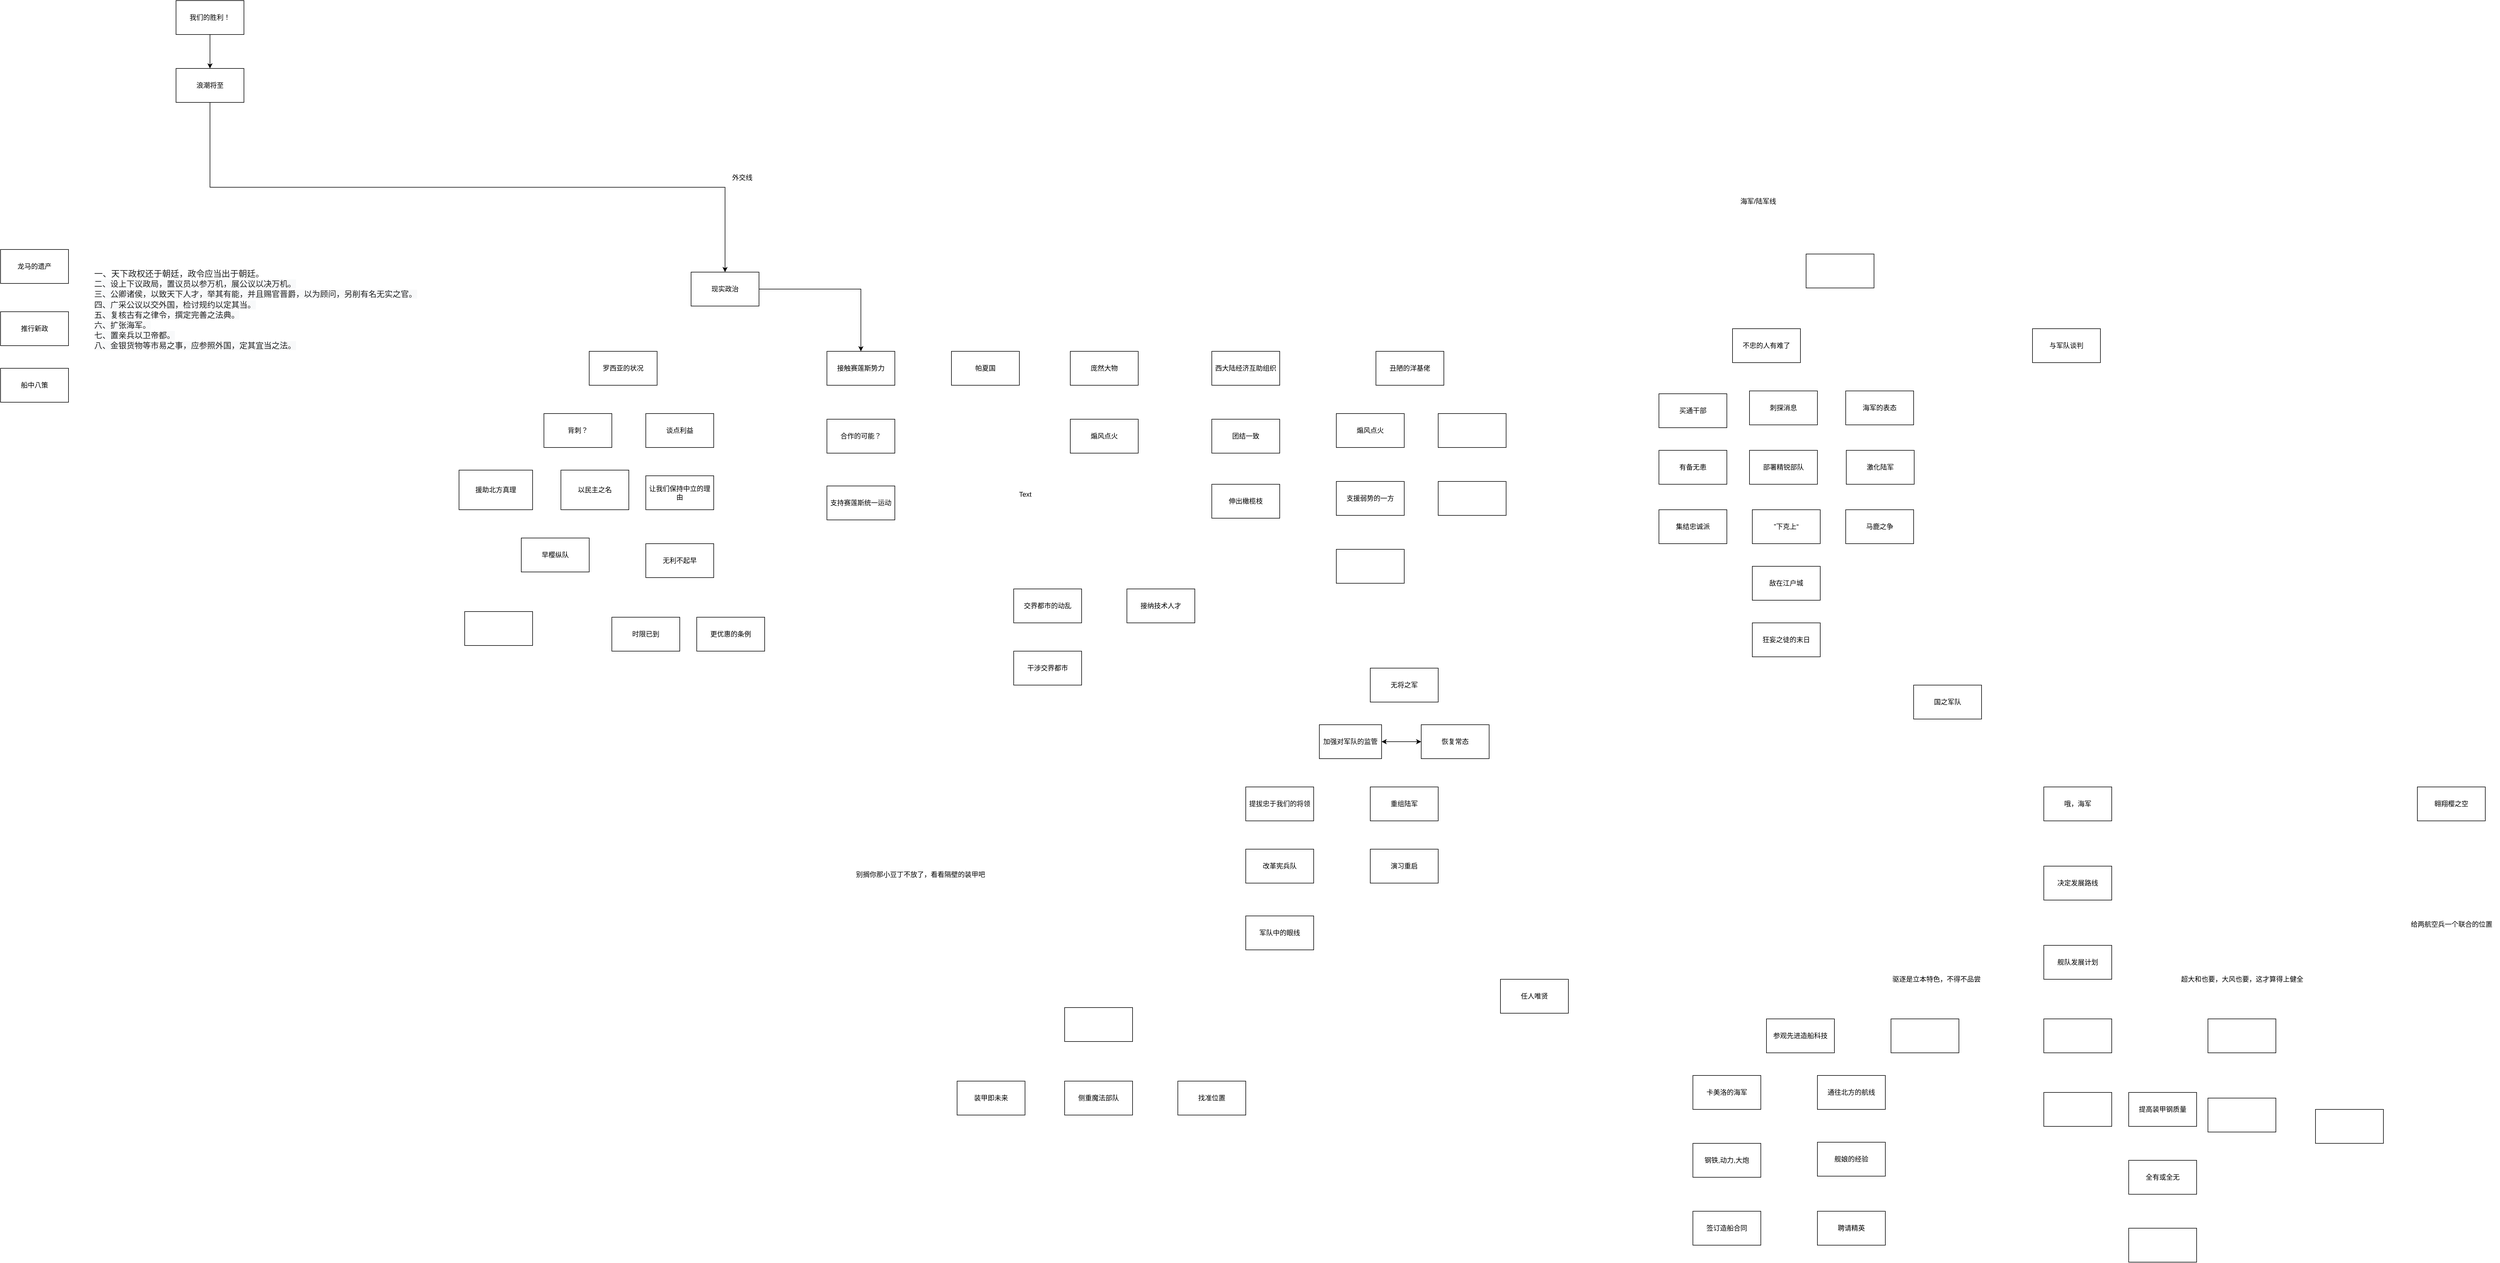 <mxfile version="21.7.5" type="github">
  <diagram name="第 1 页" id="JlPKs8igPb9OWb3KKn4p">
    <mxGraphModel dx="9420" dy="4433" grid="1" gridSize="10" guides="1" tooltips="1" connect="1" arrows="1" fold="1" page="1" pageScale="1" pageWidth="1920" pageHeight="1200" math="0" shadow="0">
      <root>
        <mxCell id="0" />
        <mxCell id="1" parent="0" />
        <mxCell id="HKs2FlNLfid7ec28tHd5-4" style="edgeStyle=orthogonalEdgeStyle;rounded=0;orthogonalLoop=1;jettySize=auto;html=1;" parent="1" source="HKs2FlNLfid7ec28tHd5-1" target="HKs2FlNLfid7ec28tHd5-2" edge="1">
          <mxGeometry relative="1" as="geometry" />
        </mxCell>
        <mxCell id="HKs2FlNLfid7ec28tHd5-1" value="我们的胜利！" style="rounded=0;whiteSpace=wrap;html=1;" parent="1" vertex="1">
          <mxGeometry x="820" y="190" width="120" height="60" as="geometry" />
        </mxCell>
        <mxCell id="HKs2FlNLfid7ec28tHd5-5" style="edgeStyle=orthogonalEdgeStyle;rounded=0;orthogonalLoop=1;jettySize=auto;html=1;exitX=0.5;exitY=1;exitDx=0;exitDy=0;entryX=0.5;entryY=0;entryDx=0;entryDy=0;" parent="1" source="HKs2FlNLfid7ec28tHd5-2" target="HKs2FlNLfid7ec28tHd5-3" edge="1">
          <mxGeometry relative="1" as="geometry" />
        </mxCell>
        <mxCell id="HKs2FlNLfid7ec28tHd5-2" value="浪潮将至" style="rounded=0;whiteSpace=wrap;html=1;" parent="1" vertex="1">
          <mxGeometry x="820" y="310" width="120" height="60" as="geometry" />
        </mxCell>
        <mxCell id="HKs2FlNLfid7ec28tHd5-8" style="edgeStyle=orthogonalEdgeStyle;rounded=0;orthogonalLoop=1;jettySize=auto;html=1;" parent="1" source="HKs2FlNLfid7ec28tHd5-3" target="HKs2FlNLfid7ec28tHd5-7" edge="1">
          <mxGeometry relative="1" as="geometry" />
        </mxCell>
        <mxCell id="HKs2FlNLfid7ec28tHd5-3" value="现实政治" style="rounded=0;whiteSpace=wrap;html=1;" parent="1" vertex="1">
          <mxGeometry x="1730" y="670" width="120" height="60" as="geometry" />
        </mxCell>
        <mxCell id="HKs2FlNLfid7ec28tHd5-6" value="外交线" style="text;html=1;align=center;verticalAlign=middle;resizable=0;points=[];autosize=1;strokeColor=none;fillColor=none;" parent="1" vertex="1">
          <mxGeometry x="1790" y="488" width="60" height="30" as="geometry" />
        </mxCell>
        <mxCell id="HKs2FlNLfid7ec28tHd5-7" value="接触赛莲斯势力" style="rounded=0;whiteSpace=wrap;html=1;" parent="1" vertex="1">
          <mxGeometry x="1970" y="810" width="120" height="60" as="geometry" />
        </mxCell>
        <mxCell id="HKs2FlNLfid7ec28tHd5-9" value="合作的可能？" style="whiteSpace=wrap;html=1;" parent="1" vertex="1">
          <mxGeometry x="1970" y="930" width="120" height="60" as="geometry" />
        </mxCell>
        <mxCell id="HKs2FlNLfid7ec28tHd5-10" value="罗西亚的状况" style="whiteSpace=wrap;html=1;" parent="1" vertex="1">
          <mxGeometry x="1550" y="810" width="120" height="60" as="geometry" />
        </mxCell>
        <mxCell id="HKs2FlNLfid7ec28tHd5-11" value="背刺？" style="whiteSpace=wrap;html=1;" parent="1" vertex="1">
          <mxGeometry x="1470" y="920" width="120" height="60" as="geometry" />
        </mxCell>
        <mxCell id="HKs2FlNLfid7ec28tHd5-12" value="谈点利益" style="whiteSpace=wrap;html=1;" parent="1" vertex="1">
          <mxGeometry x="1650" y="920" width="120" height="60" as="geometry" />
        </mxCell>
        <mxCell id="HKs2FlNLfid7ec28tHd5-13" value="让我们保持中立的理由" style="whiteSpace=wrap;html=1;" parent="1" vertex="1">
          <mxGeometry x="1650" y="1030" width="120" height="60" as="geometry" />
        </mxCell>
        <mxCell id="HKs2FlNLfid7ec28tHd5-14" value="无利不起早" style="whiteSpace=wrap;html=1;" parent="1" vertex="1">
          <mxGeometry x="1650" y="1150" width="120" height="60" as="geometry" />
        </mxCell>
        <mxCell id="HKs2FlNLfid7ec28tHd5-15" value="援助北方真理" style="whiteSpace=wrap;html=1;" parent="1" vertex="1">
          <mxGeometry x="1320" y="1020" width="130" height="70" as="geometry" />
        </mxCell>
        <mxCell id="HKs2FlNLfid7ec28tHd5-16" value="早樱纵队" style="whiteSpace=wrap;html=1;" parent="1" vertex="1">
          <mxGeometry x="1430" y="1140" width="120" height="60" as="geometry" />
        </mxCell>
        <mxCell id="HKs2FlNLfid7ec28tHd5-17" value="" style="whiteSpace=wrap;html=1;" parent="1" vertex="1">
          <mxGeometry x="1330" y="1270" width="120" height="60" as="geometry" />
        </mxCell>
        <mxCell id="HKs2FlNLfid7ec28tHd5-19" value="时限已到" style="whiteSpace=wrap;html=1;" parent="1" vertex="1">
          <mxGeometry x="1590" y="1280" width="120" height="60" as="geometry" />
        </mxCell>
        <mxCell id="HKs2FlNLfid7ec28tHd5-20" value="更优惠的条例" style="whiteSpace=wrap;html=1;" parent="1" vertex="1">
          <mxGeometry x="1740" y="1280" width="120" height="60" as="geometry" />
        </mxCell>
        <mxCell id="HKs2FlNLfid7ec28tHd5-21" value="以民主之名" style="whiteSpace=wrap;html=1;" parent="1" vertex="1">
          <mxGeometry x="1500" y="1020" width="120" height="70" as="geometry" />
        </mxCell>
        <mxCell id="HKs2FlNLfid7ec28tHd5-22" value="龙马的遗产" style="whiteSpace=wrap;html=1;" parent="1" vertex="1">
          <mxGeometry x="510" y="630" width="120" height="60" as="geometry" />
        </mxCell>
        <mxCell id="HKs2FlNLfid7ec28tHd5-24" value="推行新政" style="whiteSpace=wrap;html=1;" parent="1" vertex="1">
          <mxGeometry x="510" y="740" width="120" height="60" as="geometry" />
        </mxCell>
        <mxCell id="HKs2FlNLfid7ec28tHd5-26" value="船中八策" style="whiteSpace=wrap;html=1;" parent="1" vertex="1">
          <mxGeometry x="510" y="840" width="120" height="60" as="geometry" />
        </mxCell>
        <mxCell id="HKs2FlNLfid7ec28tHd5-27" value="&lt;p style=&quot;margin: 0px 0px 0.5em; color: rgb(32, 33, 34); font-family: sans-serif; font-size: 15.008px; text-align: start; background-color: rgb(255, 255, 255);&quot;&gt;一、天下政权还于朝廷，政令应当出于朝廷。&lt;br style=&quot;font-size: 14.258px; background-color: rgb(248, 249, 250);&quot;&gt;&lt;span style=&quot;font-size: 14.258px; background-color: rgb(248, 249, 250);&quot;&gt;二、设上下议政局，置议员以参万机，展公议以决万机。&lt;/span&gt;&lt;br style=&quot;font-size: 14.258px; background-color: rgb(248, 249, 250);&quot;&gt;&lt;span style=&quot;font-size: 14.258px; background-color: rgb(248, 249, 250);&quot;&gt;三、公卿诸侯，以致天下人才，举其有能，并且赐官晋爵，以为顾问，另削有名无实之官。&lt;/span&gt;&lt;br style=&quot;font-size: 14.258px; background-color: rgb(248, 249, 250);&quot;&gt;&lt;span style=&quot;font-size: 14.258px; background-color: rgb(248, 249, 250);&quot;&gt;四、广采公议以交外国，检讨规约以定其当。&lt;/span&gt;&lt;br style=&quot;font-size: 14.258px; background-color: rgb(248, 249, 250);&quot;&gt;&lt;span style=&quot;font-size: 14.258px; background-color: rgb(248, 249, 250);&quot;&gt;五、复核古有之律令，撰定完善之法典。&lt;/span&gt;&lt;br style=&quot;font-size: 14.258px; background-color: rgb(248, 249, 250);&quot;&gt;&lt;span style=&quot;font-size: 14.258px; background-color: rgb(248, 249, 250);&quot;&gt;六、扩张海军。&lt;/span&gt;&lt;br style=&quot;font-size: 14.258px; background-color: rgb(248, 249, 250);&quot;&gt;&lt;span style=&quot;font-size: 14.258px; background-color: rgb(248, 249, 250);&quot;&gt;七、置亲兵以卫帝都。&lt;/span&gt;&lt;br style=&quot;font-size: 14.258px; background-color: rgb(248, 249, 250);&quot;&gt;&lt;span style=&quot;font-size: 14.258px; background-color: rgb(248, 249, 250);&quot;&gt;八、金银货物等市易之事，应参照外国，定其宜当之法。&lt;/span&gt;&lt;br&gt;&lt;/p&gt;" style="text;html=1;align=center;verticalAlign=middle;resizable=0;points=[];autosize=1;strokeColor=none;fillColor=none;" parent="1" vertex="1">
          <mxGeometry x="665" y="655" width="590" height="170" as="geometry" />
        </mxCell>
        <mxCell id="lXyVNuYwYLjohMRoK8uW-1" value="" style="whiteSpace=wrap;html=1;" parent="1" vertex="1">
          <mxGeometry x="3700" y="638" width="120" height="60" as="geometry" />
        </mxCell>
        <mxCell id="lXyVNuYwYLjohMRoK8uW-2" value="海军/陆军线" style="text;html=1;align=center;verticalAlign=middle;resizable=0;points=[];autosize=1;strokeColor=none;fillColor=none;" parent="1" vertex="1">
          <mxGeometry x="3570" y="530" width="90" height="30" as="geometry" />
        </mxCell>
        <mxCell id="lXyVNuYwYLjohMRoK8uW-4" value="与军队谈判" style="whiteSpace=wrap;html=1;" parent="1" vertex="1">
          <mxGeometry x="4100" y="770" width="120" height="60" as="geometry" />
        </mxCell>
        <mxCell id="lXyVNuYwYLjohMRoK8uW-5" value="不忠的人有难了" style="whiteSpace=wrap;html=1;" parent="1" vertex="1">
          <mxGeometry x="3570" y="770" width="120" height="60" as="geometry" />
        </mxCell>
        <mxCell id="lXyVNuYwYLjohMRoK8uW-8" value="刺探消息" style="whiteSpace=wrap;html=1;" parent="1" vertex="1">
          <mxGeometry x="3600" y="880" width="120" height="60" as="geometry" />
        </mxCell>
        <mxCell id="lXyVNuYwYLjohMRoK8uW-9" value="集结忠诚派" style="whiteSpace=wrap;html=1;" parent="1" vertex="1">
          <mxGeometry x="3440" y="1090" width="120" height="60" as="geometry" />
        </mxCell>
        <mxCell id="lXyVNuYwYLjohMRoK8uW-10" value="部署精锐部队" style="whiteSpace=wrap;html=1;" parent="1" vertex="1">
          <mxGeometry x="3600" y="985" width="120" height="60" as="geometry" />
        </mxCell>
        <mxCell id="lXyVNuYwYLjohMRoK8uW-11" value="有备无患" style="whiteSpace=wrap;html=1;" parent="1" vertex="1">
          <mxGeometry x="3440" y="985" width="120" height="60" as="geometry" />
        </mxCell>
        <mxCell id="lXyVNuYwYLjohMRoK8uW-12" value="”下克上“" style="whiteSpace=wrap;html=1;" parent="1" vertex="1">
          <mxGeometry x="3605" y="1090" width="120" height="60" as="geometry" />
        </mxCell>
        <mxCell id="lXyVNuYwYLjohMRoK8uW-13" value="买通干部" style="whiteSpace=wrap;html=1;" parent="1" vertex="1">
          <mxGeometry x="3440" y="885" width="120" height="60" as="geometry" />
        </mxCell>
        <mxCell id="lXyVNuYwYLjohMRoK8uW-15" value="狂妄之徒的末日" style="whiteSpace=wrap;html=1;" parent="1" vertex="1">
          <mxGeometry x="3605" y="1290" width="120" height="60" as="geometry" />
        </mxCell>
        <mxCell id="lXyVNuYwYLjohMRoK8uW-16" value="海军的表态" style="whiteSpace=wrap;html=1;" parent="1" vertex="1">
          <mxGeometry x="3770" y="880" width="120" height="60" as="geometry" />
        </mxCell>
        <mxCell id="lXyVNuYwYLjohMRoK8uW-17" value="激化陆军" style="whiteSpace=wrap;html=1;" parent="1" vertex="1">
          <mxGeometry x="3771" y="985" width="120" height="60" as="geometry" />
        </mxCell>
        <mxCell id="lXyVNuYwYLjohMRoK8uW-18" value="马鹿之争" style="whiteSpace=wrap;html=1;" parent="1" vertex="1">
          <mxGeometry x="3770" y="1090" width="120" height="60" as="geometry" />
        </mxCell>
        <mxCell id="lXyVNuYwYLjohMRoK8uW-19" value="敌在江户城" style="whiteSpace=wrap;html=1;" parent="1" vertex="1">
          <mxGeometry x="3605" y="1190" width="120" height="60" as="geometry" />
        </mxCell>
        <mxCell id="lXyVNuYwYLjohMRoK8uW-20" value="国之军队" style="whiteSpace=wrap;html=1;" parent="1" vertex="1">
          <mxGeometry x="3890" y="1400" width="120" height="60" as="geometry" />
        </mxCell>
        <mxCell id="lXyVNuYwYLjohMRoK8uW-21" value="" style="whiteSpace=wrap;html=1;" parent="1" vertex="1">
          <mxGeometry x="2390" y="1970" width="120" height="60" as="geometry" />
        </mxCell>
        <mxCell id="lXyVNuYwYLjohMRoK8uW-22" value="翱翔樱之空" style="whiteSpace=wrap;html=1;" parent="1" vertex="1">
          <mxGeometry x="4780" y="1580" width="120" height="60" as="geometry" />
        </mxCell>
        <mxCell id="lXyVNuYwYLjohMRoK8uW-23" value="哦，海军" style="whiteSpace=wrap;html=1;" parent="1" vertex="1">
          <mxGeometry x="4120" y="1580" width="120" height="60" as="geometry" />
        </mxCell>
        <mxCell id="lXyVNuYwYLjohMRoK8uW-24" value="装甲即未来" style="whiteSpace=wrap;html=1;" parent="1" vertex="1">
          <mxGeometry x="2200" y="2100" width="120" height="60" as="geometry" />
        </mxCell>
        <mxCell id="lXyVNuYwYLjohMRoK8uW-25" value="侧重魔法部队" style="whiteSpace=wrap;html=1;" parent="1" vertex="1">
          <mxGeometry x="2390" y="2100" width="120" height="60" as="geometry" />
        </mxCell>
        <mxCell id="lXyVNuYwYLjohMRoK8uW-26" value="找准位置" style="whiteSpace=wrap;html=1;" parent="1" vertex="1">
          <mxGeometry x="2590" y="2100" width="120" height="60" as="geometry" />
        </mxCell>
        <mxCell id="lXyVNuYwYLjohMRoK8uW-27" value="决定发展路线" style="whiteSpace=wrap;html=1;" parent="1" vertex="1">
          <mxGeometry x="4120" y="1720" width="120" height="60" as="geometry" />
        </mxCell>
        <mxCell id="lXyVNuYwYLjohMRoK8uW-28" value="舰队发展计划" style="whiteSpace=wrap;html=1;" parent="1" vertex="1">
          <mxGeometry x="4120" y="1860" width="120" height="60" as="geometry" />
        </mxCell>
        <mxCell id="lXyVNuYwYLjohMRoK8uW-29" value="" style="whiteSpace=wrap;html=1;" parent="1" vertex="1">
          <mxGeometry x="3850" y="1990" width="120" height="60" as="geometry" />
        </mxCell>
        <mxCell id="lXyVNuYwYLjohMRoK8uW-30" value="" style="whiteSpace=wrap;html=1;" parent="1" vertex="1">
          <mxGeometry x="4120" y="1990" width="120" height="60" as="geometry" />
        </mxCell>
        <mxCell id="lXyVNuYwYLjohMRoK8uW-31" value="" style="whiteSpace=wrap;html=1;" parent="1" vertex="1">
          <mxGeometry x="4410" y="1990" width="120" height="60" as="geometry" />
        </mxCell>
        <mxCell id="lXyVNuYwYLjohMRoK8uW-32" value="驱逐是立本特色，不得不品尝" style="text;html=1;align=center;verticalAlign=middle;resizable=0;points=[];autosize=1;strokeColor=none;fillColor=none;" parent="1" vertex="1">
          <mxGeometry x="3840" y="1905" width="180" height="30" as="geometry" />
        </mxCell>
        <mxCell id="lXyVNuYwYLjohMRoK8uW-34" value="超大和也要，大风也要，这才算得上健全" style="text;html=1;align=center;verticalAlign=middle;resizable=0;points=[];autosize=1;strokeColor=none;fillColor=none;" parent="1" vertex="1">
          <mxGeometry x="4350" y="1905" width="240" height="30" as="geometry" />
        </mxCell>
        <mxCell id="lXyVNuYwYLjohMRoK8uW-35" value="别搁你那小豆丁不放了，看看隔壁的装甲吧" style="text;html=1;align=center;verticalAlign=middle;resizable=0;points=[];autosize=1;strokeColor=none;fillColor=none;" parent="1" vertex="1">
          <mxGeometry x="2010" y="1720" width="250" height="30" as="geometry" />
        </mxCell>
        <mxCell id="lXyVNuYwYLjohMRoK8uW-38" value="" style="whiteSpace=wrap;html=1;" parent="1" vertex="1">
          <mxGeometry x="4600" y="2150" width="120" height="60" as="geometry" />
        </mxCell>
        <mxCell id="lXyVNuYwYLjohMRoK8uW-39" value="" style="whiteSpace=wrap;html=1;" parent="1" vertex="1">
          <mxGeometry x="4120" y="2120" width="120" height="60" as="geometry" />
        </mxCell>
        <mxCell id="lXyVNuYwYLjohMRoK8uW-40" value="" style="whiteSpace=wrap;html=1;" parent="1" vertex="1">
          <mxGeometry x="4410" y="2130" width="120" height="60" as="geometry" />
        </mxCell>
        <mxCell id="lXyVNuYwYLjohMRoK8uW-41" value="提高装甲钢质量" style="whiteSpace=wrap;html=1;" parent="1" vertex="1">
          <mxGeometry x="4270" y="2120" width="120" height="60" as="geometry" />
        </mxCell>
        <mxCell id="lXyVNuYwYLjohMRoK8uW-42" value="全有或全无" style="whiteSpace=wrap;html=1;" parent="1" vertex="1">
          <mxGeometry x="4270" y="2240" width="120" height="60" as="geometry" />
        </mxCell>
        <mxCell id="lXyVNuYwYLjohMRoK8uW-43" value="" style="whiteSpace=wrap;html=1;" parent="1" vertex="1">
          <mxGeometry x="4270" y="2360" width="120" height="60" as="geometry" />
        </mxCell>
        <mxCell id="lXyVNuYwYLjohMRoK8uW-44" value="给两航空兵一个联合的位置" style="text;html=1;align=center;verticalAlign=middle;resizable=0;points=[];autosize=1;strokeColor=none;fillColor=none;" parent="1" vertex="1">
          <mxGeometry x="4755" y="1808" width="170" height="30" as="geometry" />
        </mxCell>
        <mxCell id="2jacqaXLJVJb4KGqrom1-1" value="参观先进造船科技" style="whiteSpace=wrap;html=1;" vertex="1" parent="1">
          <mxGeometry x="3630" y="1990" width="120" height="60" as="geometry" />
        </mxCell>
        <mxCell id="2jacqaXLJVJb4KGqrom1-2" value="卡美洛的海军" style="whiteSpace=wrap;html=1;" vertex="1" parent="1">
          <mxGeometry x="3500" y="2090" width="120" height="60" as="geometry" />
        </mxCell>
        <mxCell id="2jacqaXLJVJb4KGqrom1-3" value="通往北方的航线" style="whiteSpace=wrap;html=1;" vertex="1" parent="1">
          <mxGeometry x="3720" y="2090" width="120" height="60" as="geometry" />
        </mxCell>
        <mxCell id="2jacqaXLJVJb4KGqrom1-4" value="" style="text;html=1;align=center;verticalAlign=middle;resizable=0;points=[];autosize=1;strokeColor=none;fillColor=none;" vertex="1" parent="1">
          <mxGeometry x="3755" y="2208" width="50" height="30" as="geometry" />
        </mxCell>
        <mxCell id="2jacqaXLJVJb4KGqrom1-5" value="舰娘的经验" style="whiteSpace=wrap;html=1;" vertex="1" parent="1">
          <mxGeometry x="3720" y="2208" width="120" height="60" as="geometry" />
        </mxCell>
        <mxCell id="2jacqaXLJVJb4KGqrom1-6" value="聘请精英" style="whiteSpace=wrap;html=1;" vertex="1" parent="1">
          <mxGeometry x="3720" y="2330" width="120" height="60" as="geometry" />
        </mxCell>
        <mxCell id="2jacqaXLJVJb4KGqrom1-7" value="钢铁,动力,大炮" style="whiteSpace=wrap;html=1;" vertex="1" parent="1">
          <mxGeometry x="3500" y="2210" width="120" height="60" as="geometry" />
        </mxCell>
        <mxCell id="2jacqaXLJVJb4KGqrom1-8" value="签订造船合同" style="whiteSpace=wrap;html=1;" vertex="1" parent="1">
          <mxGeometry x="3500" y="2330" width="120" height="60" as="geometry" />
        </mxCell>
        <mxCell id="2jacqaXLJVJb4KGqrom1-10" value="庞然大物" style="whiteSpace=wrap;html=1;" vertex="1" parent="1">
          <mxGeometry x="2400" y="810" width="120" height="60" as="geometry" />
        </mxCell>
        <mxCell id="2jacqaXLJVJb4KGqrom1-11" value="煽风点火" style="whiteSpace=wrap;html=1;" vertex="1" parent="1">
          <mxGeometry x="2400" y="930" width="120" height="60" as="geometry" />
        </mxCell>
        <mxCell id="2jacqaXLJVJb4KGqrom1-12" value="交界都市的动乱" style="whiteSpace=wrap;html=1;" vertex="1" parent="1">
          <mxGeometry x="2300" y="1230" width="120" height="60" as="geometry" />
        </mxCell>
        <mxCell id="2jacqaXLJVJb4KGqrom1-13" value="干涉交界都市" style="whiteSpace=wrap;html=1;" vertex="1" parent="1">
          <mxGeometry x="2300" y="1340" width="120" height="60" as="geometry" />
        </mxCell>
        <mxCell id="2jacqaXLJVJb4KGqrom1-14" value="丑陋的洋基佬" style="whiteSpace=wrap;html=1;" vertex="1" parent="1">
          <mxGeometry x="2940" y="810" width="120" height="60" as="geometry" />
        </mxCell>
        <mxCell id="2jacqaXLJVJb4KGqrom1-15" value="Text" style="text;html=1;align=center;verticalAlign=middle;resizable=0;points=[];autosize=1;strokeColor=none;fillColor=none;" vertex="1" parent="1">
          <mxGeometry x="2295" y="1048" width="50" height="30" as="geometry" />
        </mxCell>
        <mxCell id="2jacqaXLJVJb4KGqrom1-16" value="支持赛莲斯统一运动" style="whiteSpace=wrap;html=1;" vertex="1" parent="1">
          <mxGeometry x="1970" y="1048" width="120" height="60" as="geometry" />
        </mxCell>
        <mxCell id="2jacqaXLJVJb4KGqrom1-17" value="帕夏国" style="whiteSpace=wrap;html=1;" vertex="1" parent="1">
          <mxGeometry x="2190" y="810" width="120" height="60" as="geometry" />
        </mxCell>
        <mxCell id="2jacqaXLJVJb4KGqrom1-18" value="西大陆经济互助组织" style="whiteSpace=wrap;html=1;" vertex="1" parent="1">
          <mxGeometry x="2650" y="810" width="120" height="60" as="geometry" />
        </mxCell>
        <mxCell id="2jacqaXLJVJb4KGqrom1-19" value="团结一致" style="whiteSpace=wrap;html=1;" vertex="1" parent="1">
          <mxGeometry x="2650" y="930" width="120" height="60" as="geometry" />
        </mxCell>
        <mxCell id="2jacqaXLJVJb4KGqrom1-20" value="伸出橄榄枝" style="whiteSpace=wrap;html=1;" vertex="1" parent="1">
          <mxGeometry x="2650" y="1045" width="120" height="60" as="geometry" />
        </mxCell>
        <mxCell id="2jacqaXLJVJb4KGqrom1-23" value="煽风点火" style="whiteSpace=wrap;html=1;" vertex="1" parent="1">
          <mxGeometry x="2870" y="920" width="120" height="60" as="geometry" />
        </mxCell>
        <mxCell id="2jacqaXLJVJb4KGqrom1-24" value="接纳技术人才" style="whiteSpace=wrap;html=1;" vertex="1" parent="1">
          <mxGeometry x="2500" y="1230" width="120" height="60" as="geometry" />
        </mxCell>
        <mxCell id="2jacqaXLJVJb4KGqrom1-25" value="" style="whiteSpace=wrap;html=1;" vertex="1" parent="1">
          <mxGeometry x="3050" y="920" width="120" height="60" as="geometry" />
        </mxCell>
        <mxCell id="2jacqaXLJVJb4KGqrom1-26" value="支援弱势的一方" style="whiteSpace=wrap;html=1;" vertex="1" parent="1">
          <mxGeometry x="2870" y="1040" width="120" height="60" as="geometry" />
        </mxCell>
        <mxCell id="2jacqaXLJVJb4KGqrom1-27" value="" style="whiteSpace=wrap;html=1;" vertex="1" parent="1">
          <mxGeometry x="3050" y="1040" width="120" height="60" as="geometry" />
        </mxCell>
        <mxCell id="2jacqaXLJVJb4KGqrom1-28" value="" style="whiteSpace=wrap;html=1;" vertex="1" parent="1">
          <mxGeometry x="2870" y="1160" width="120" height="60" as="geometry" />
        </mxCell>
        <mxCell id="2jacqaXLJVJb4KGqrom1-30" value="重组陆军" style="whiteSpace=wrap;html=1;" vertex="1" parent="1">
          <mxGeometry x="2930" y="1580" width="120" height="60" as="geometry" />
        </mxCell>
        <mxCell id="2jacqaXLJVJb4KGqrom1-34" style="edgeStyle=orthogonalEdgeStyle;rounded=0;orthogonalLoop=1;jettySize=auto;html=1;" edge="1" parent="1" source="2jacqaXLJVJb4KGqrom1-32" target="2jacqaXLJVJb4KGqrom1-33">
          <mxGeometry relative="1" as="geometry" />
        </mxCell>
        <mxCell id="2jacqaXLJVJb4KGqrom1-32" value="加强对军队的监管" style="whiteSpace=wrap;html=1;" vertex="1" parent="1">
          <mxGeometry x="2840" y="1470" width="110" height="60" as="geometry" />
        </mxCell>
        <mxCell id="2jacqaXLJVJb4KGqrom1-35" style="edgeStyle=orthogonalEdgeStyle;rounded=0;orthogonalLoop=1;jettySize=auto;html=1;entryX=1;entryY=0.5;entryDx=0;entryDy=0;" edge="1" parent="1" source="2jacqaXLJVJb4KGqrom1-33" target="2jacqaXLJVJb4KGqrom1-32">
          <mxGeometry relative="1" as="geometry" />
        </mxCell>
        <mxCell id="2jacqaXLJVJb4KGqrom1-33" value="恢复常态" style="whiteSpace=wrap;html=1;" vertex="1" parent="1">
          <mxGeometry x="3020" y="1470" width="120" height="60" as="geometry" />
        </mxCell>
        <mxCell id="2jacqaXLJVJb4KGqrom1-36" value="改革宪兵队" style="whiteSpace=wrap;html=1;" vertex="1" parent="1">
          <mxGeometry x="2710" y="1690" width="120" height="60" as="geometry" />
        </mxCell>
        <mxCell id="2jacqaXLJVJb4KGqrom1-37" value="无将之军" style="whiteSpace=wrap;html=1;" vertex="1" parent="1">
          <mxGeometry x="2930" y="1370" width="120" height="60" as="geometry" />
        </mxCell>
        <mxCell id="2jacqaXLJVJb4KGqrom1-38" value="任人唯贤" style="whiteSpace=wrap;html=1;" vertex="1" parent="1">
          <mxGeometry x="3160" y="1920" width="120" height="60" as="geometry" />
        </mxCell>
        <mxCell id="2jacqaXLJVJb4KGqrom1-39" value="提拔忠于我们的将领" style="whiteSpace=wrap;html=1;" vertex="1" parent="1">
          <mxGeometry x="2710" y="1580" width="120" height="60" as="geometry" />
        </mxCell>
        <mxCell id="2jacqaXLJVJb4KGqrom1-40" value="军队中的眼线" style="whiteSpace=wrap;html=1;" vertex="1" parent="1">
          <mxGeometry x="2710" y="1808" width="120" height="60" as="geometry" />
        </mxCell>
        <mxCell id="2jacqaXLJVJb4KGqrom1-41" value="演习重启" style="whiteSpace=wrap;html=1;" vertex="1" parent="1">
          <mxGeometry x="2930" y="1690" width="120" height="60" as="geometry" />
        </mxCell>
      </root>
    </mxGraphModel>
  </diagram>
</mxfile>
